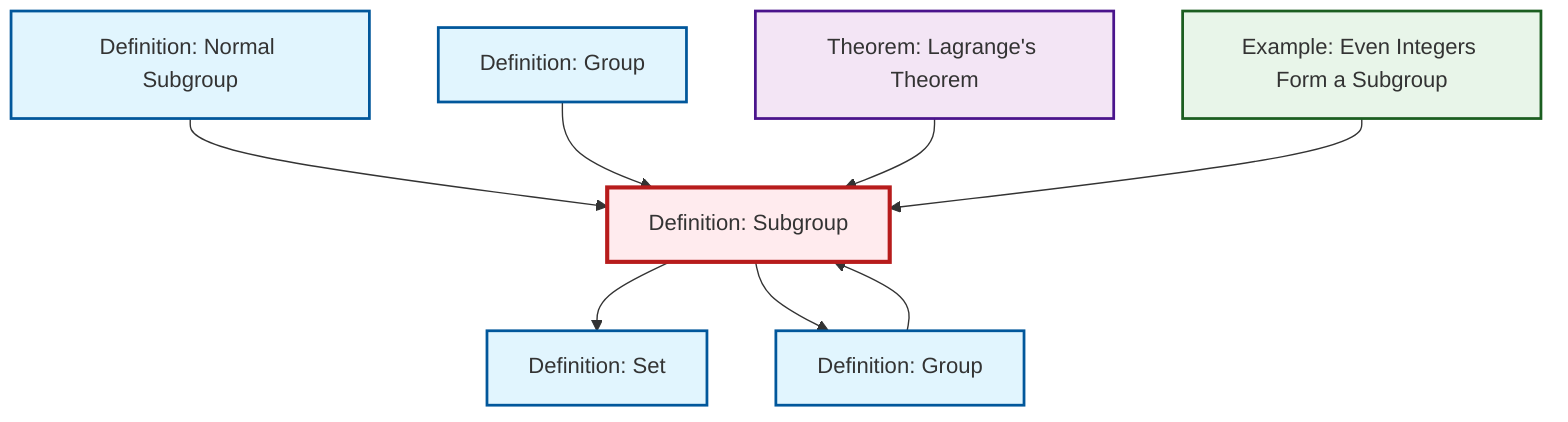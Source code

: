 graph TD
    classDef definition fill:#e1f5fe,stroke:#01579b,stroke-width:2px
    classDef theorem fill:#f3e5f5,stroke:#4a148c,stroke-width:2px
    classDef axiom fill:#fff3e0,stroke:#e65100,stroke-width:2px
    classDef example fill:#e8f5e9,stroke:#1b5e20,stroke-width:2px
    classDef current fill:#ffebee,stroke:#b71c1c,stroke-width:3px
    def-subgroup["Definition: Subgroup"]:::definition
    ex-even-integers-subgroup["Example: Even Integers Form a Subgroup"]:::example
    def-group["Definition: Group"]:::definition
    def-group-example["Definition: Group"]:::definition
    def-normal-subgroup["Definition: Normal Subgroup"]:::definition
    thm-lagrange["Theorem: Lagrange's Theorem"]:::theorem
    def-set["Definition: Set"]:::definition
    def-subgroup --> def-set
    def-subgroup --> def-group
    def-normal-subgroup --> def-subgroup
    def-group --> def-subgroup
    def-group-example --> def-subgroup
    thm-lagrange --> def-subgroup
    ex-even-integers-subgroup --> def-subgroup
    class def-subgroup current